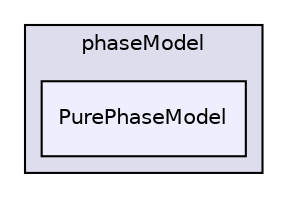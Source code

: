 digraph "src/phaseSystemModels/reactingEulerFoam/phaseSystems/phaseModel/PurePhaseModel" {
  bgcolor=transparent;
  compound=true
  node [ fontsize="10", fontname="Helvetica"];
  edge [ labelfontsize="10", labelfontname="Helvetica"];
  subgraph clusterdir_4215db06b45072fc38364f35455e65ba {
    graph [ bgcolor="#ddddee", pencolor="black", label="phaseModel" fontname="Helvetica", fontsize="10", URL="dir_4215db06b45072fc38364f35455e65ba.html"]
  dir_56d8e6403ef1a672bf80e0985771ac4a [shape=box, label="PurePhaseModel", style="filled", fillcolor="#eeeeff", pencolor="black", URL="dir_56d8e6403ef1a672bf80e0985771ac4a.html"];
  }
}

